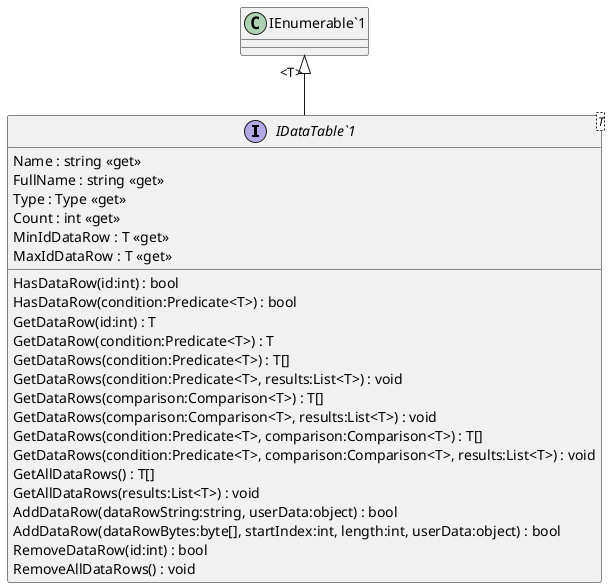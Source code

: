 @startuml
interface "IDataTable`1"<T> {
    Name : string <<get>>
    FullName : string <<get>>
    Type : Type <<get>>
    Count : int <<get>>
    MinIdDataRow : T <<get>>
    MaxIdDataRow : T <<get>>
    HasDataRow(id:int) : bool
    HasDataRow(condition:Predicate<T>) : bool
    GetDataRow(id:int) : T
    GetDataRow(condition:Predicate<T>) : T
    GetDataRows(condition:Predicate<T>) : T[]
    GetDataRows(condition:Predicate<T>, results:List<T>) : void
    GetDataRows(comparison:Comparison<T>) : T[]
    GetDataRows(comparison:Comparison<T>, results:List<T>) : void
    GetDataRows(condition:Predicate<T>, comparison:Comparison<T>) : T[]
    GetDataRows(condition:Predicate<T>, comparison:Comparison<T>, results:List<T>) : void
    GetAllDataRows() : T[]
    GetAllDataRows(results:List<T>) : void
    AddDataRow(dataRowString:string, userData:object) : bool
    AddDataRow(dataRowBytes:byte[], startIndex:int, length:int, userData:object) : bool
    RemoveDataRow(id:int) : bool
    RemoveAllDataRows() : void
}
"IEnumerable`1" "<T>" <|-- "IDataTable`1"
@enduml
